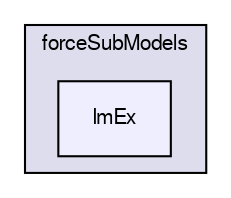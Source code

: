 digraph "/home/cgoniva/CFDEM/CFDEM-x.x-2.1.x/CFDEMcoupling-PUBLIC/src/lagrangian/cfdemParticle/subModels/forceModel/forceSubModels/ImEx" {
  compound=true
  node [ fontsize="10", fontname="FreeSans"];
  edge [ labelfontsize="10", labelfontname="FreeSans"];
  subgraph clusterdir_b297239694a2e10be46256863cb1f43c {
    graph [ bgcolor="#ddddee", pencolor="black", label="forceSubModels" fontname="FreeSans", fontsize="10", URL="dir_b297239694a2e10be46256863cb1f43c.html"]
  dir_505591b8f31c57833f7d48e58426eb51 [shape=box, label="ImEx", style="filled", fillcolor="#eeeeff", pencolor="black", URL="dir_505591b8f31c57833f7d48e58426eb51.html"];
  }
}
